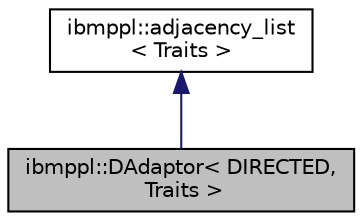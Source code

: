 digraph "ibmppl::DAdaptor&lt; DIRECTED, Traits &gt;"
{
  edge [fontname="Helvetica",fontsize="10",labelfontname="Helvetica",labelfontsize="10"];
  node [fontname="Helvetica",fontsize="10",shape=record];
  Node1 [label="ibmppl::DAdaptor\< DIRECTED,\l Traits \>",height=0.2,width=0.4,color="black", fillcolor="grey75", style="filled" fontcolor="black"];
  Node2 -> Node1 [dir="back",color="midnightblue",fontsize="10",style="solid",fontname="Helvetica"];
  Node2 [label="ibmppl::adjacency_list\l\< Traits \>",height=0.2,width=0.4,color="black", fillcolor="white", style="filled",URL="$classibmppl_1_1adjacency__list.html",tooltip="Adjaceny list class. The main functionality of a directed graph is implemented here. It uses Traits as a template argument from which it infers all teh types used by the graph. "];
}
